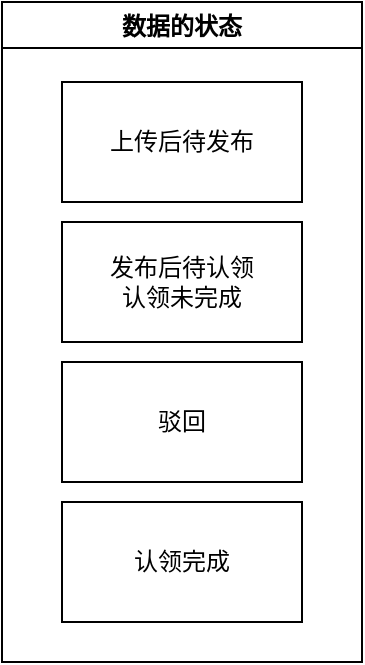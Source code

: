 <mxfile version="17.3.0" type="github">
  <diagram name="Page-1" id="e7e014a7-5840-1c2e-5031-d8a46d1fe8dd">
    <mxGraphModel dx="1221" dy="634" grid="1" gridSize="10" guides="1" tooltips="1" connect="1" arrows="1" fold="1" page="1" pageScale="1" pageWidth="1169" pageHeight="826" background="none" math="0" shadow="0">
      <root>
        <mxCell id="0" />
        <mxCell id="1" parent="0" />
        <mxCell id="ZfTb3w4SBTIdW1wGuKT9-42" value="数据的状态" style="swimlane;" vertex="1" parent="1">
          <mxGeometry x="30" y="90" width="180" height="330" as="geometry" />
        </mxCell>
        <mxCell id="ZfTb3w4SBTIdW1wGuKT9-43" value="上传后待发布" style="rounded=0;whiteSpace=wrap;html=1;" vertex="1" parent="ZfTb3w4SBTIdW1wGuKT9-42">
          <mxGeometry x="30" y="40" width="120" height="60" as="geometry" />
        </mxCell>
        <mxCell id="ZfTb3w4SBTIdW1wGuKT9-44" value="发布后待认领&lt;br&gt;认领未完成" style="rounded=0;whiteSpace=wrap;html=1;" vertex="1" parent="ZfTb3w4SBTIdW1wGuKT9-42">
          <mxGeometry x="30" y="110" width="120" height="60" as="geometry" />
        </mxCell>
        <mxCell id="ZfTb3w4SBTIdW1wGuKT9-45" value="认领完成" style="rounded=0;whiteSpace=wrap;html=1;" vertex="1" parent="ZfTb3w4SBTIdW1wGuKT9-42">
          <mxGeometry x="30" y="250" width="120" height="60" as="geometry" />
        </mxCell>
        <mxCell id="ZfTb3w4SBTIdW1wGuKT9-46" value="驳回" style="rounded=0;whiteSpace=wrap;html=1;" vertex="1" parent="ZfTb3w4SBTIdW1wGuKT9-42">
          <mxGeometry x="30" y="180" width="120" height="60" as="geometry" />
        </mxCell>
      </root>
    </mxGraphModel>
  </diagram>
</mxfile>
